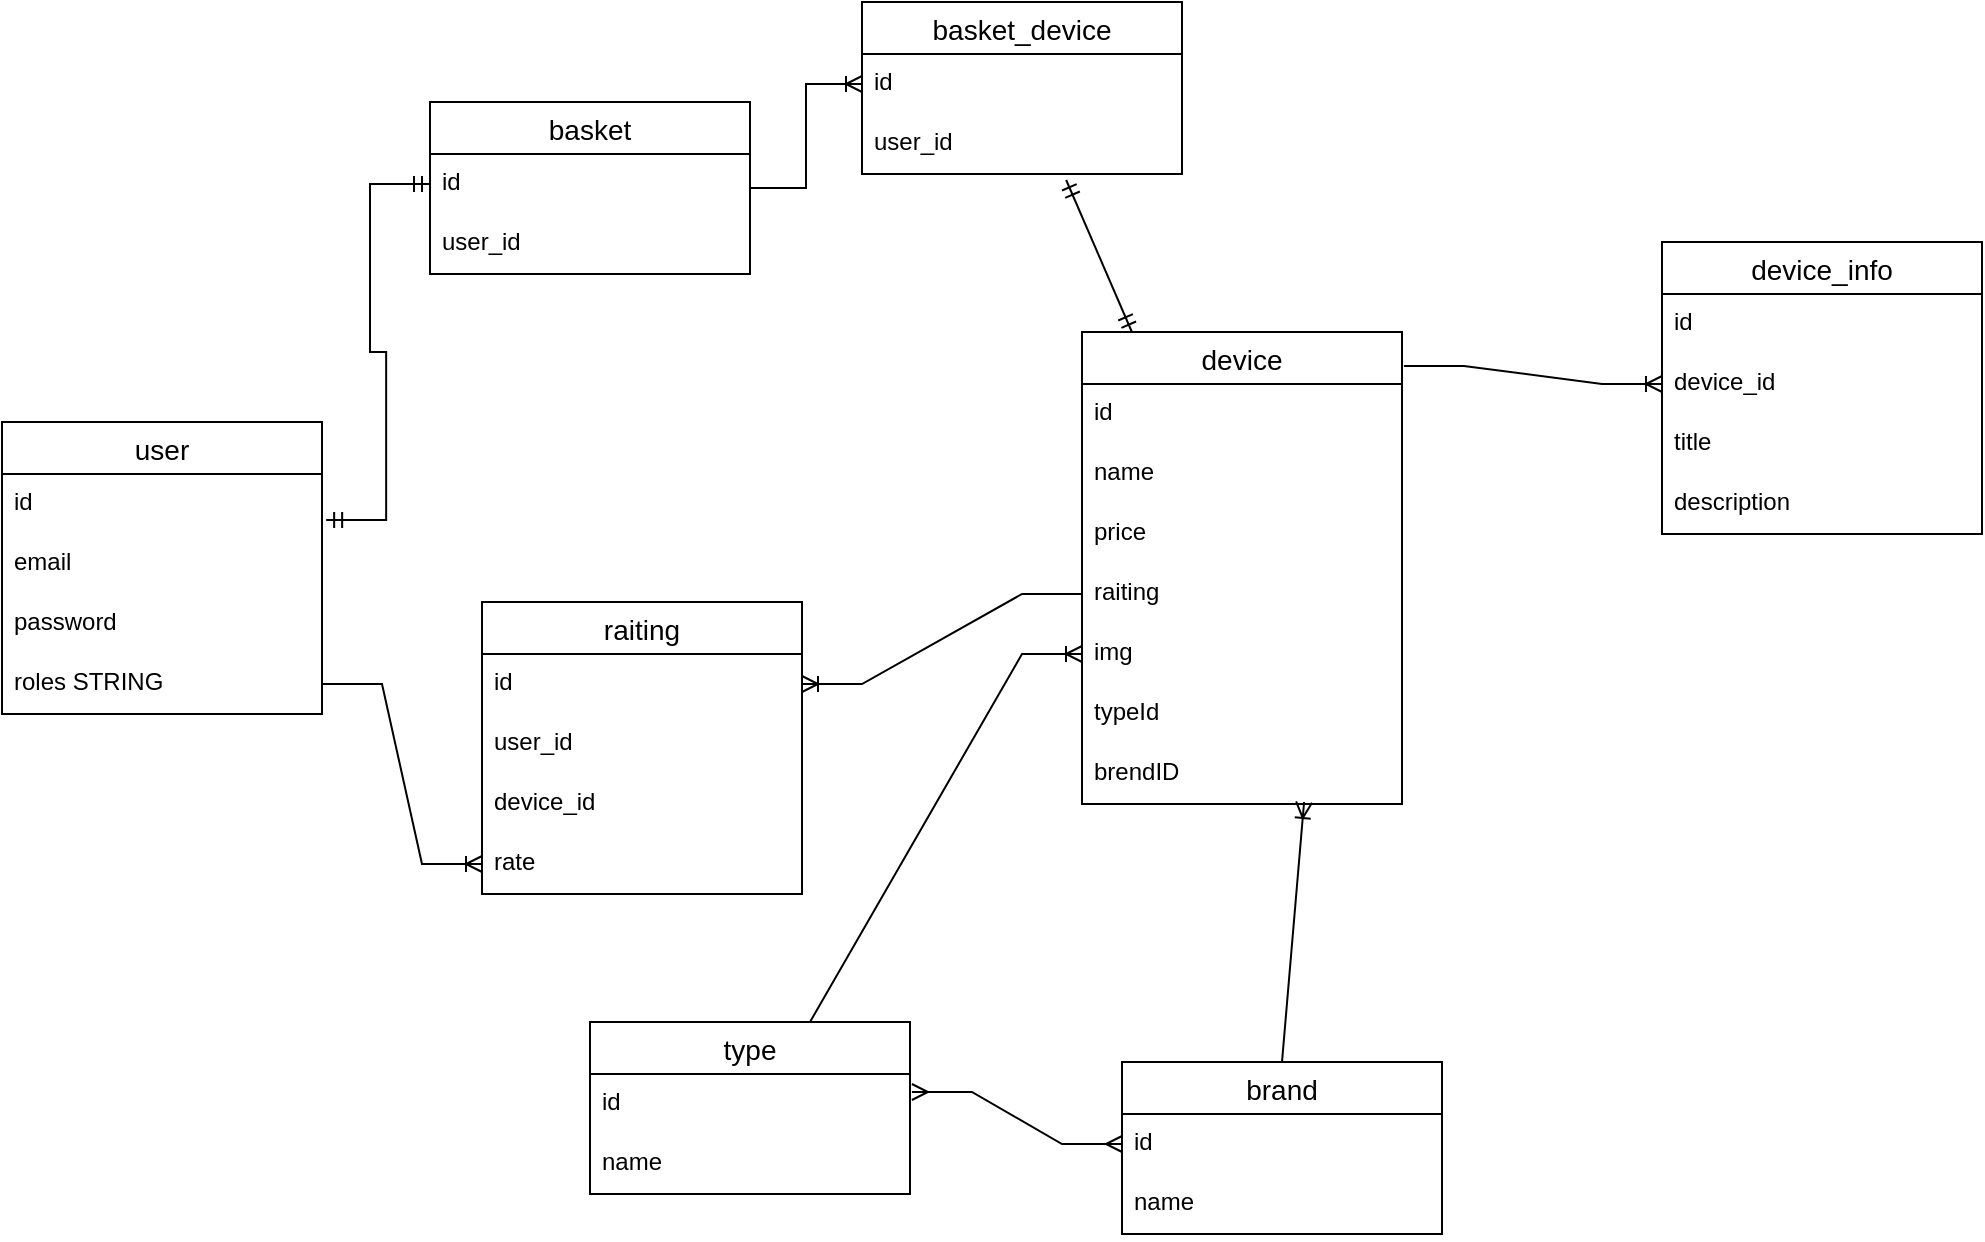 <mxfile version="21.1.7" type="github">
  <diagram name="Страница 1" id="habwG1WUJH45e8KT0S8-">
    <mxGraphModel dx="1434" dy="834" grid="1" gridSize="10" guides="1" tooltips="1" connect="1" arrows="1" fold="1" page="1" pageScale="1" pageWidth="827" pageHeight="1169" math="0" shadow="0">
      <root>
        <mxCell id="0" />
        <mxCell id="1" parent="0" />
        <mxCell id="dAUlZHgbGFCQV_sQpgSV-14" value="user" style="swimlane;fontStyle=0;childLayout=stackLayout;horizontal=1;startSize=26;horizontalStack=0;resizeParent=1;resizeParentMax=0;resizeLast=0;collapsible=1;marginBottom=0;align=center;fontSize=14;" vertex="1" parent="1">
          <mxGeometry x="120" y="270" width="160" height="146" as="geometry" />
        </mxCell>
        <mxCell id="dAUlZHgbGFCQV_sQpgSV-15" value="id" style="text;strokeColor=none;fillColor=none;spacingLeft=4;spacingRight=4;overflow=hidden;rotatable=0;points=[[0,0.5],[1,0.5]];portConstraint=eastwest;fontSize=12;whiteSpace=wrap;html=1;" vertex="1" parent="dAUlZHgbGFCQV_sQpgSV-14">
          <mxGeometry y="26" width="160" height="30" as="geometry" />
        </mxCell>
        <mxCell id="dAUlZHgbGFCQV_sQpgSV-16" value="email" style="text;strokeColor=none;fillColor=none;spacingLeft=4;spacingRight=4;overflow=hidden;rotatable=0;points=[[0,0.5],[1,0.5]];portConstraint=eastwest;fontSize=12;whiteSpace=wrap;html=1;" vertex="1" parent="dAUlZHgbGFCQV_sQpgSV-14">
          <mxGeometry y="56" width="160" height="30" as="geometry" />
        </mxCell>
        <mxCell id="dAUlZHgbGFCQV_sQpgSV-17" value="password" style="text;strokeColor=none;fillColor=none;spacingLeft=4;spacingRight=4;overflow=hidden;rotatable=0;points=[[0,0.5],[1,0.5]];portConstraint=eastwest;fontSize=12;whiteSpace=wrap;html=1;" vertex="1" parent="dAUlZHgbGFCQV_sQpgSV-14">
          <mxGeometry y="86" width="160" height="30" as="geometry" />
        </mxCell>
        <mxCell id="dAUlZHgbGFCQV_sQpgSV-18" value="roles STRING" style="text;strokeColor=none;fillColor=none;spacingLeft=4;spacingRight=4;overflow=hidden;rotatable=0;points=[[0,0.5],[1,0.5]];portConstraint=eastwest;fontSize=12;whiteSpace=wrap;html=1;" vertex="1" parent="dAUlZHgbGFCQV_sQpgSV-14">
          <mxGeometry y="116" width="160" height="30" as="geometry" />
        </mxCell>
        <mxCell id="dAUlZHgbGFCQV_sQpgSV-68" style="edgeStyle=orthogonalEdgeStyle;rounded=0;orthogonalLoop=1;jettySize=auto;html=1;endArrow=ERoneToMany;endFill=0;" edge="1" parent="1" source="dAUlZHgbGFCQV_sQpgSV-19" target="dAUlZHgbGFCQV_sQpgSV-66">
          <mxGeometry relative="1" as="geometry" />
        </mxCell>
        <mxCell id="dAUlZHgbGFCQV_sQpgSV-19" value="basket" style="swimlane;fontStyle=0;childLayout=stackLayout;horizontal=1;startSize=26;horizontalStack=0;resizeParent=1;resizeParentMax=0;resizeLast=0;collapsible=1;marginBottom=0;align=center;fontSize=14;" vertex="1" parent="1">
          <mxGeometry x="334" y="110" width="160" height="86" as="geometry" />
        </mxCell>
        <mxCell id="dAUlZHgbGFCQV_sQpgSV-20" value="id" style="text;strokeColor=none;fillColor=none;spacingLeft=4;spacingRight=4;overflow=hidden;rotatable=0;points=[[0,0.5],[1,0.5]];portConstraint=eastwest;fontSize=12;whiteSpace=wrap;html=1;" vertex="1" parent="dAUlZHgbGFCQV_sQpgSV-19">
          <mxGeometry y="26" width="160" height="30" as="geometry" />
        </mxCell>
        <mxCell id="dAUlZHgbGFCQV_sQpgSV-23" value="user_id" style="text;strokeColor=none;fillColor=none;spacingLeft=4;spacingRight=4;overflow=hidden;rotatable=0;points=[[0,0.5],[1,0.5]];portConstraint=eastwest;fontSize=12;whiteSpace=wrap;html=1;" vertex="1" parent="dAUlZHgbGFCQV_sQpgSV-19">
          <mxGeometry y="56" width="160" height="30" as="geometry" />
        </mxCell>
        <mxCell id="dAUlZHgbGFCQV_sQpgSV-24" value="" style="edgeStyle=entityRelationEdgeStyle;fontSize=12;html=1;endArrow=ERmandOne;startArrow=ERmandOne;rounded=0;exitX=1.013;exitY=0.767;exitDx=0;exitDy=0;entryX=0;entryY=0.5;entryDx=0;entryDy=0;exitPerimeter=0;" edge="1" parent="1" source="dAUlZHgbGFCQV_sQpgSV-15" target="dAUlZHgbGFCQV_sQpgSV-20">
          <mxGeometry width="100" height="100" relative="1" as="geometry">
            <mxPoint x="260" y="420" as="sourcePoint" />
            <mxPoint x="360" y="320" as="targetPoint" />
          </mxGeometry>
        </mxCell>
        <mxCell id="dAUlZHgbGFCQV_sQpgSV-25" value="device" style="swimlane;fontStyle=0;childLayout=stackLayout;horizontal=1;startSize=26;horizontalStack=0;resizeParent=1;resizeParentMax=0;resizeLast=0;collapsible=1;marginBottom=0;align=center;fontSize=14;" vertex="1" parent="1">
          <mxGeometry x="660" y="225" width="160" height="236" as="geometry" />
        </mxCell>
        <mxCell id="dAUlZHgbGFCQV_sQpgSV-26" value="id" style="text;strokeColor=none;fillColor=none;spacingLeft=4;spacingRight=4;overflow=hidden;rotatable=0;points=[[0,0.5],[1,0.5]];portConstraint=eastwest;fontSize=12;whiteSpace=wrap;html=1;" vertex="1" parent="dAUlZHgbGFCQV_sQpgSV-25">
          <mxGeometry y="26" width="160" height="30" as="geometry" />
        </mxCell>
        <mxCell id="dAUlZHgbGFCQV_sQpgSV-27" value="name" style="text;strokeColor=none;fillColor=none;spacingLeft=4;spacingRight=4;overflow=hidden;rotatable=0;points=[[0,0.5],[1,0.5]];portConstraint=eastwest;fontSize=12;whiteSpace=wrap;html=1;" vertex="1" parent="dAUlZHgbGFCQV_sQpgSV-25">
          <mxGeometry y="56" width="160" height="30" as="geometry" />
        </mxCell>
        <mxCell id="dAUlZHgbGFCQV_sQpgSV-28" value="price&lt;span style=&quot;white-space: pre;&quot;&gt;	&lt;/span&gt;" style="text;strokeColor=none;fillColor=none;spacingLeft=4;spacingRight=4;overflow=hidden;rotatable=0;points=[[0,0.5],[1,0.5]];portConstraint=eastwest;fontSize=12;whiteSpace=wrap;html=1;" vertex="1" parent="dAUlZHgbGFCQV_sQpgSV-25">
          <mxGeometry y="86" width="160" height="30" as="geometry" />
        </mxCell>
        <mxCell id="dAUlZHgbGFCQV_sQpgSV-29" value="raiting" style="text;strokeColor=none;fillColor=none;spacingLeft=4;spacingRight=4;overflow=hidden;rotatable=0;points=[[0,0.5],[1,0.5]];portConstraint=eastwest;fontSize=12;whiteSpace=wrap;html=1;" vertex="1" parent="dAUlZHgbGFCQV_sQpgSV-25">
          <mxGeometry y="116" width="160" height="30" as="geometry" />
        </mxCell>
        <mxCell id="dAUlZHgbGFCQV_sQpgSV-31" value="img" style="text;strokeColor=none;fillColor=none;spacingLeft=4;spacingRight=4;overflow=hidden;rotatable=0;points=[[0,0.5],[1,0.5]];portConstraint=eastwest;fontSize=12;whiteSpace=wrap;html=1;" vertex="1" parent="dAUlZHgbGFCQV_sQpgSV-25">
          <mxGeometry y="146" width="160" height="30" as="geometry" />
        </mxCell>
        <mxCell id="dAUlZHgbGFCQV_sQpgSV-32" value="typeId" style="text;strokeColor=none;fillColor=none;spacingLeft=4;spacingRight=4;overflow=hidden;rotatable=0;points=[[0,0.5],[1,0.5]];portConstraint=eastwest;fontSize=12;whiteSpace=wrap;html=1;" vertex="1" parent="dAUlZHgbGFCQV_sQpgSV-25">
          <mxGeometry y="176" width="160" height="30" as="geometry" />
        </mxCell>
        <mxCell id="dAUlZHgbGFCQV_sQpgSV-33" value="brendID" style="text;strokeColor=none;fillColor=none;spacingLeft=4;spacingRight=4;overflow=hidden;rotatable=0;points=[[0,0.5],[1,0.5]];portConstraint=eastwest;fontSize=12;whiteSpace=wrap;html=1;" vertex="1" parent="dAUlZHgbGFCQV_sQpgSV-25">
          <mxGeometry y="206" width="160" height="30" as="geometry" />
        </mxCell>
        <mxCell id="dAUlZHgbGFCQV_sQpgSV-34" value="type" style="swimlane;fontStyle=0;childLayout=stackLayout;horizontal=1;startSize=26;horizontalStack=0;resizeParent=1;resizeParentMax=0;resizeLast=0;collapsible=1;marginBottom=0;align=center;fontSize=14;" vertex="1" parent="1">
          <mxGeometry x="414" y="570" width="160" height="86" as="geometry" />
        </mxCell>
        <mxCell id="dAUlZHgbGFCQV_sQpgSV-35" value="id" style="text;strokeColor=none;fillColor=none;spacingLeft=4;spacingRight=4;overflow=hidden;rotatable=0;points=[[0,0.5],[1,0.5]];portConstraint=eastwest;fontSize=12;whiteSpace=wrap;html=1;" vertex="1" parent="dAUlZHgbGFCQV_sQpgSV-34">
          <mxGeometry y="26" width="160" height="30" as="geometry" />
        </mxCell>
        <mxCell id="dAUlZHgbGFCQV_sQpgSV-36" value="name" style="text;strokeColor=none;fillColor=none;spacingLeft=4;spacingRight=4;overflow=hidden;rotatable=0;points=[[0,0.5],[1,0.5]];portConstraint=eastwest;fontSize=12;whiteSpace=wrap;html=1;" vertex="1" parent="dAUlZHgbGFCQV_sQpgSV-34">
          <mxGeometry y="56" width="160" height="30" as="geometry" />
        </mxCell>
        <mxCell id="dAUlZHgbGFCQV_sQpgSV-42" value="brand" style="swimlane;fontStyle=0;childLayout=stackLayout;horizontal=1;startSize=26;horizontalStack=0;resizeParent=1;resizeParentMax=0;resizeLast=0;collapsible=1;marginBottom=0;align=center;fontSize=14;" vertex="1" parent="1">
          <mxGeometry x="680" y="590" width="160" height="86" as="geometry" />
        </mxCell>
        <mxCell id="dAUlZHgbGFCQV_sQpgSV-43" value="id" style="text;strokeColor=none;fillColor=none;spacingLeft=4;spacingRight=4;overflow=hidden;rotatable=0;points=[[0,0.5],[1,0.5]];portConstraint=eastwest;fontSize=12;whiteSpace=wrap;html=1;" vertex="1" parent="dAUlZHgbGFCQV_sQpgSV-42">
          <mxGeometry y="26" width="160" height="30" as="geometry" />
        </mxCell>
        <mxCell id="dAUlZHgbGFCQV_sQpgSV-44" value="name" style="text;strokeColor=none;fillColor=none;spacingLeft=4;spacingRight=4;overflow=hidden;rotatable=0;points=[[0,0.5],[1,0.5]];portConstraint=eastwest;fontSize=12;whiteSpace=wrap;html=1;" vertex="1" parent="dAUlZHgbGFCQV_sQpgSV-42">
          <mxGeometry y="56" width="160" height="30" as="geometry" />
        </mxCell>
        <mxCell id="dAUlZHgbGFCQV_sQpgSV-50" value="" style="edgeStyle=entityRelationEdgeStyle;fontSize=12;html=1;endArrow=ERoneToMany;rounded=0;exitX=0.5;exitY=0;exitDx=0;exitDy=0;" edge="1" parent="1" source="dAUlZHgbGFCQV_sQpgSV-34" target="dAUlZHgbGFCQV_sQpgSV-31">
          <mxGeometry width="100" height="100" relative="1" as="geometry">
            <mxPoint x="490" y="500" as="sourcePoint" />
            <mxPoint x="590" y="400" as="targetPoint" />
          </mxGeometry>
        </mxCell>
        <mxCell id="dAUlZHgbGFCQV_sQpgSV-54" value="" style="fontSize=12;html=1;endArrow=ERoneToMany;rounded=0;entryX=0.694;entryY=0.967;entryDx=0;entryDy=0;entryPerimeter=0;exitX=0.5;exitY=0;exitDx=0;exitDy=0;" edge="1" parent="1" source="dAUlZHgbGFCQV_sQpgSV-42" target="dAUlZHgbGFCQV_sQpgSV-33">
          <mxGeometry width="100" height="100" relative="1" as="geometry">
            <mxPoint x="730" y="700" as="sourcePoint" />
            <mxPoint x="830" y="600" as="targetPoint" />
          </mxGeometry>
        </mxCell>
        <mxCell id="dAUlZHgbGFCQV_sQpgSV-55" value="" style="edgeStyle=entityRelationEdgeStyle;fontSize=12;html=1;endArrow=ERmany;startArrow=ERmany;rounded=0;exitX=1.006;exitY=0.3;exitDx=0;exitDy=0;exitPerimeter=0;entryX=0;entryY=0.5;entryDx=0;entryDy=0;" edge="1" parent="1" source="dAUlZHgbGFCQV_sQpgSV-35" target="dAUlZHgbGFCQV_sQpgSV-43">
          <mxGeometry width="100" height="100" relative="1" as="geometry">
            <mxPoint x="540" y="740" as="sourcePoint" />
            <mxPoint x="640" y="640" as="targetPoint" />
          </mxGeometry>
        </mxCell>
        <mxCell id="dAUlZHgbGFCQV_sQpgSV-56" value="device_info" style="swimlane;fontStyle=0;childLayout=stackLayout;horizontal=1;startSize=26;horizontalStack=0;resizeParent=1;resizeParentMax=0;resizeLast=0;collapsible=1;marginBottom=0;align=center;fontSize=14;" vertex="1" parent="1">
          <mxGeometry x="950" y="180" width="160" height="146" as="geometry" />
        </mxCell>
        <mxCell id="dAUlZHgbGFCQV_sQpgSV-57" value="id" style="text;strokeColor=none;fillColor=none;spacingLeft=4;spacingRight=4;overflow=hidden;rotatable=0;points=[[0,0.5],[1,0.5]];portConstraint=eastwest;fontSize=12;whiteSpace=wrap;html=1;" vertex="1" parent="dAUlZHgbGFCQV_sQpgSV-56">
          <mxGeometry y="26" width="160" height="30" as="geometry" />
        </mxCell>
        <mxCell id="dAUlZHgbGFCQV_sQpgSV-58" value="device_id" style="text;strokeColor=none;fillColor=none;spacingLeft=4;spacingRight=4;overflow=hidden;rotatable=0;points=[[0,0.5],[1,0.5]];portConstraint=eastwest;fontSize=12;whiteSpace=wrap;html=1;" vertex="1" parent="dAUlZHgbGFCQV_sQpgSV-56">
          <mxGeometry y="56" width="160" height="30" as="geometry" />
        </mxCell>
        <mxCell id="dAUlZHgbGFCQV_sQpgSV-59" value="title" style="text;strokeColor=none;fillColor=none;spacingLeft=4;spacingRight=4;overflow=hidden;rotatable=0;points=[[0,0.5],[1,0.5]];portConstraint=eastwest;fontSize=12;whiteSpace=wrap;html=1;" vertex="1" parent="dAUlZHgbGFCQV_sQpgSV-56">
          <mxGeometry y="86" width="160" height="30" as="geometry" />
        </mxCell>
        <mxCell id="dAUlZHgbGFCQV_sQpgSV-60" value="description" style="text;strokeColor=none;fillColor=none;spacingLeft=4;spacingRight=4;overflow=hidden;rotatable=0;points=[[0,0.5],[1,0.5]];portConstraint=eastwest;fontSize=12;whiteSpace=wrap;html=1;" vertex="1" parent="dAUlZHgbGFCQV_sQpgSV-56">
          <mxGeometry y="116" width="160" height="30" as="geometry" />
        </mxCell>
        <mxCell id="dAUlZHgbGFCQV_sQpgSV-64" value="" style="edgeStyle=entityRelationEdgeStyle;fontSize=12;html=1;endArrow=ERoneToMany;rounded=0;exitX=1.006;exitY=0.072;exitDx=0;exitDy=0;exitPerimeter=0;entryX=0;entryY=0.5;entryDx=0;entryDy=0;endFill=0;" edge="1" parent="1" source="dAUlZHgbGFCQV_sQpgSV-25" target="dAUlZHgbGFCQV_sQpgSV-58">
          <mxGeometry width="100" height="100" relative="1" as="geometry">
            <mxPoint x="860" y="320" as="sourcePoint" />
            <mxPoint x="960" y="220" as="targetPoint" />
          </mxGeometry>
        </mxCell>
        <mxCell id="dAUlZHgbGFCQV_sQpgSV-65" value="basket_device" style="swimlane;fontStyle=0;childLayout=stackLayout;horizontal=1;startSize=26;horizontalStack=0;resizeParent=1;resizeParentMax=0;resizeLast=0;collapsible=1;marginBottom=0;align=center;fontSize=14;" vertex="1" parent="1">
          <mxGeometry x="550" y="60" width="160" height="86" as="geometry" />
        </mxCell>
        <mxCell id="dAUlZHgbGFCQV_sQpgSV-66" value="id" style="text;strokeColor=none;fillColor=none;spacingLeft=4;spacingRight=4;overflow=hidden;rotatable=0;points=[[0,0.5],[1,0.5]];portConstraint=eastwest;fontSize=12;whiteSpace=wrap;html=1;" vertex="1" parent="dAUlZHgbGFCQV_sQpgSV-65">
          <mxGeometry y="26" width="160" height="30" as="geometry" />
        </mxCell>
        <mxCell id="dAUlZHgbGFCQV_sQpgSV-67" value="user_id" style="text;strokeColor=none;fillColor=none;spacingLeft=4;spacingRight=4;overflow=hidden;rotatable=0;points=[[0,0.5],[1,0.5]];portConstraint=eastwest;fontSize=12;whiteSpace=wrap;html=1;" vertex="1" parent="dAUlZHgbGFCQV_sQpgSV-65">
          <mxGeometry y="56" width="160" height="30" as="geometry" />
        </mxCell>
        <mxCell id="dAUlZHgbGFCQV_sQpgSV-70" value="" style="fontSize=12;html=1;endArrow=ERmandOne;startArrow=ERmandOne;rounded=0;entryX=0.638;entryY=1.1;entryDx=0;entryDy=0;entryPerimeter=0;exitX=0.156;exitY=0;exitDx=0;exitDy=0;exitPerimeter=0;" edge="1" parent="1" source="dAUlZHgbGFCQV_sQpgSV-25" target="dAUlZHgbGFCQV_sQpgSV-67">
          <mxGeometry width="100" height="100" relative="1" as="geometry">
            <mxPoint x="600" y="260" as="sourcePoint" />
            <mxPoint x="700" y="160" as="targetPoint" />
          </mxGeometry>
        </mxCell>
        <mxCell id="dAUlZHgbGFCQV_sQpgSV-71" value="raiting" style="swimlane;fontStyle=0;childLayout=stackLayout;horizontal=1;startSize=26;horizontalStack=0;resizeParent=1;resizeParentMax=0;resizeLast=0;collapsible=1;marginBottom=0;align=center;fontSize=14;" vertex="1" parent="1">
          <mxGeometry x="360" y="360" width="160" height="146" as="geometry" />
        </mxCell>
        <mxCell id="dAUlZHgbGFCQV_sQpgSV-72" value="id" style="text;strokeColor=none;fillColor=none;spacingLeft=4;spacingRight=4;overflow=hidden;rotatable=0;points=[[0,0.5],[1,0.5]];portConstraint=eastwest;fontSize=12;whiteSpace=wrap;html=1;" vertex="1" parent="dAUlZHgbGFCQV_sQpgSV-71">
          <mxGeometry y="26" width="160" height="30" as="geometry" />
        </mxCell>
        <mxCell id="dAUlZHgbGFCQV_sQpgSV-73" value="user_id" style="text;strokeColor=none;fillColor=none;spacingLeft=4;spacingRight=4;overflow=hidden;rotatable=0;points=[[0,0.5],[1,0.5]];portConstraint=eastwest;fontSize=12;whiteSpace=wrap;html=1;" vertex="1" parent="dAUlZHgbGFCQV_sQpgSV-71">
          <mxGeometry y="56" width="160" height="30" as="geometry" />
        </mxCell>
        <mxCell id="dAUlZHgbGFCQV_sQpgSV-74" value="device_id" style="text;strokeColor=none;fillColor=none;spacingLeft=4;spacingRight=4;overflow=hidden;rotatable=0;points=[[0,0.5],[1,0.5]];portConstraint=eastwest;fontSize=12;whiteSpace=wrap;html=1;" vertex="1" parent="dAUlZHgbGFCQV_sQpgSV-71">
          <mxGeometry y="86" width="160" height="30" as="geometry" />
        </mxCell>
        <mxCell id="dAUlZHgbGFCQV_sQpgSV-75" value="rate" style="text;strokeColor=none;fillColor=none;spacingLeft=4;spacingRight=4;overflow=hidden;rotatable=0;points=[[0,0.5],[1,0.5]];portConstraint=eastwest;fontSize=12;whiteSpace=wrap;html=1;" vertex="1" parent="dAUlZHgbGFCQV_sQpgSV-71">
          <mxGeometry y="116" width="160" height="30" as="geometry" />
        </mxCell>
        <mxCell id="dAUlZHgbGFCQV_sQpgSV-76" value="" style="edgeStyle=entityRelationEdgeStyle;fontSize=12;html=1;endArrow=ERoneToMany;rounded=0;exitX=1;exitY=0.5;exitDx=0;exitDy=0;entryX=0;entryY=0.5;entryDx=0;entryDy=0;" edge="1" parent="1" source="dAUlZHgbGFCQV_sQpgSV-18" target="dAUlZHgbGFCQV_sQpgSV-75">
          <mxGeometry width="100" height="100" relative="1" as="geometry">
            <mxPoint x="170" y="590" as="sourcePoint" />
            <mxPoint x="336" y="406" as="targetPoint" />
          </mxGeometry>
        </mxCell>
        <mxCell id="dAUlZHgbGFCQV_sQpgSV-77" value="" style="edgeStyle=entityRelationEdgeStyle;fontSize=12;html=1;endArrow=ERoneToMany;rounded=0;entryX=1;entryY=0.5;entryDx=0;entryDy=0;exitX=0;exitY=0.5;exitDx=0;exitDy=0;" edge="1" parent="1" source="dAUlZHgbGFCQV_sQpgSV-29" target="dAUlZHgbGFCQV_sQpgSV-72">
          <mxGeometry width="100" height="100" relative="1" as="geometry">
            <mxPoint x="560" y="310" as="sourcePoint" />
            <mxPoint x="670" y="396" as="targetPoint" />
          </mxGeometry>
        </mxCell>
      </root>
    </mxGraphModel>
  </diagram>
</mxfile>

